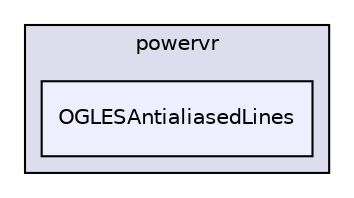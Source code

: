 digraph "PVR/SDK_3.4/Examples/Intermediate/AntialiasedLines/OGLES/Build/Android/src/com/powervr/OGLESAntialiasedLines" {
  compound=true
  node [ fontsize="10", fontname="Helvetica"];
  edge [ labelfontsize="10", labelfontname="Helvetica"];
  subgraph clusterdir_29db9058379355ac449370442b783c9b {
    graph [ bgcolor="#ddddee", pencolor="black", label="powervr" fontname="Helvetica", fontsize="10", URL="dir_29db9058379355ac449370442b783c9b.html"]
  dir_a76b01209fedd44ce90d4e43ec1312db [shape=box, label="OGLESAntialiasedLines", style="filled", fillcolor="#eeeeff", pencolor="black", URL="dir_a76b01209fedd44ce90d4e43ec1312db.html"];
  }
}
